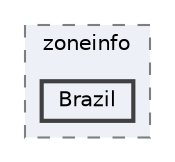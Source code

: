 digraph "C:/Users/LukeMabie/documents/Development/Password_Saver_Using_Django-master/venv/Lib/site-packages/tzdata/zoneinfo/Brazil"
{
 // LATEX_PDF_SIZE
  bgcolor="transparent";
  edge [fontname=Helvetica,fontsize=10,labelfontname=Helvetica,labelfontsize=10];
  node [fontname=Helvetica,fontsize=10,shape=box,height=0.2,width=0.4];
  compound=true
  subgraph clusterdir_69b43db2d9c4aece86ab9c1028355e0c {
    graph [ bgcolor="#edf0f7", pencolor="grey50", label="zoneinfo", fontname=Helvetica,fontsize=10 style="filled,dashed", URL="dir_69b43db2d9c4aece86ab9c1028355e0c.html",tooltip=""]
  dir_7f4d42a5b9686d1b78d5522c01956d05 [label="Brazil", fillcolor="#edf0f7", color="grey25", style="filled,bold", URL="dir_7f4d42a5b9686d1b78d5522c01956d05.html",tooltip=""];
  }
}
